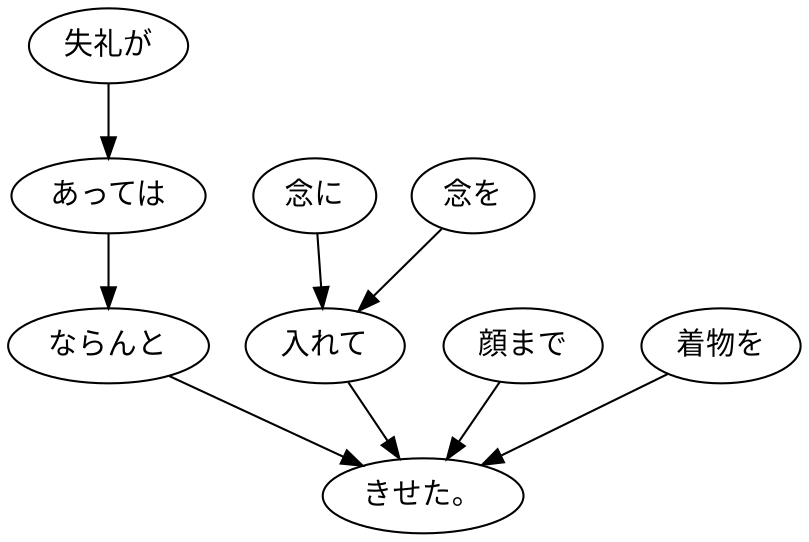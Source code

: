digraph graph4267 {
	node0 [label="失礼が"];
	node1 [label="あっては"];
	node2 [label="ならんと"];
	node3 [label="念に"];
	node4 [label="念を"];
	node5 [label="入れて"];
	node6 [label="顔まで"];
	node7 [label="着物を"];
	node8 [label="きせた。"];
	node0 -> node1;
	node1 -> node2;
	node2 -> node8;
	node3 -> node5;
	node4 -> node5;
	node5 -> node8;
	node6 -> node8;
	node7 -> node8;
}
